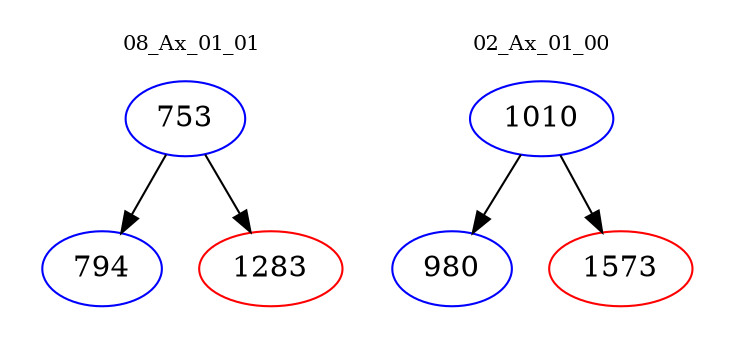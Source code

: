 digraph{
subgraph cluster_0 {
color = white
label = "08_Ax_01_01";
fontsize=10;
T0_753 [label="753", color="blue"]
T0_753 -> T0_794 [color="black"]
T0_794 [label="794", color="blue"]
T0_753 -> T0_1283 [color="black"]
T0_1283 [label="1283", color="red"]
}
subgraph cluster_1 {
color = white
label = "02_Ax_01_00";
fontsize=10;
T1_1010 [label="1010", color="blue"]
T1_1010 -> T1_980 [color="black"]
T1_980 [label="980", color="blue"]
T1_1010 -> T1_1573 [color="black"]
T1_1573 [label="1573", color="red"]
}
}
